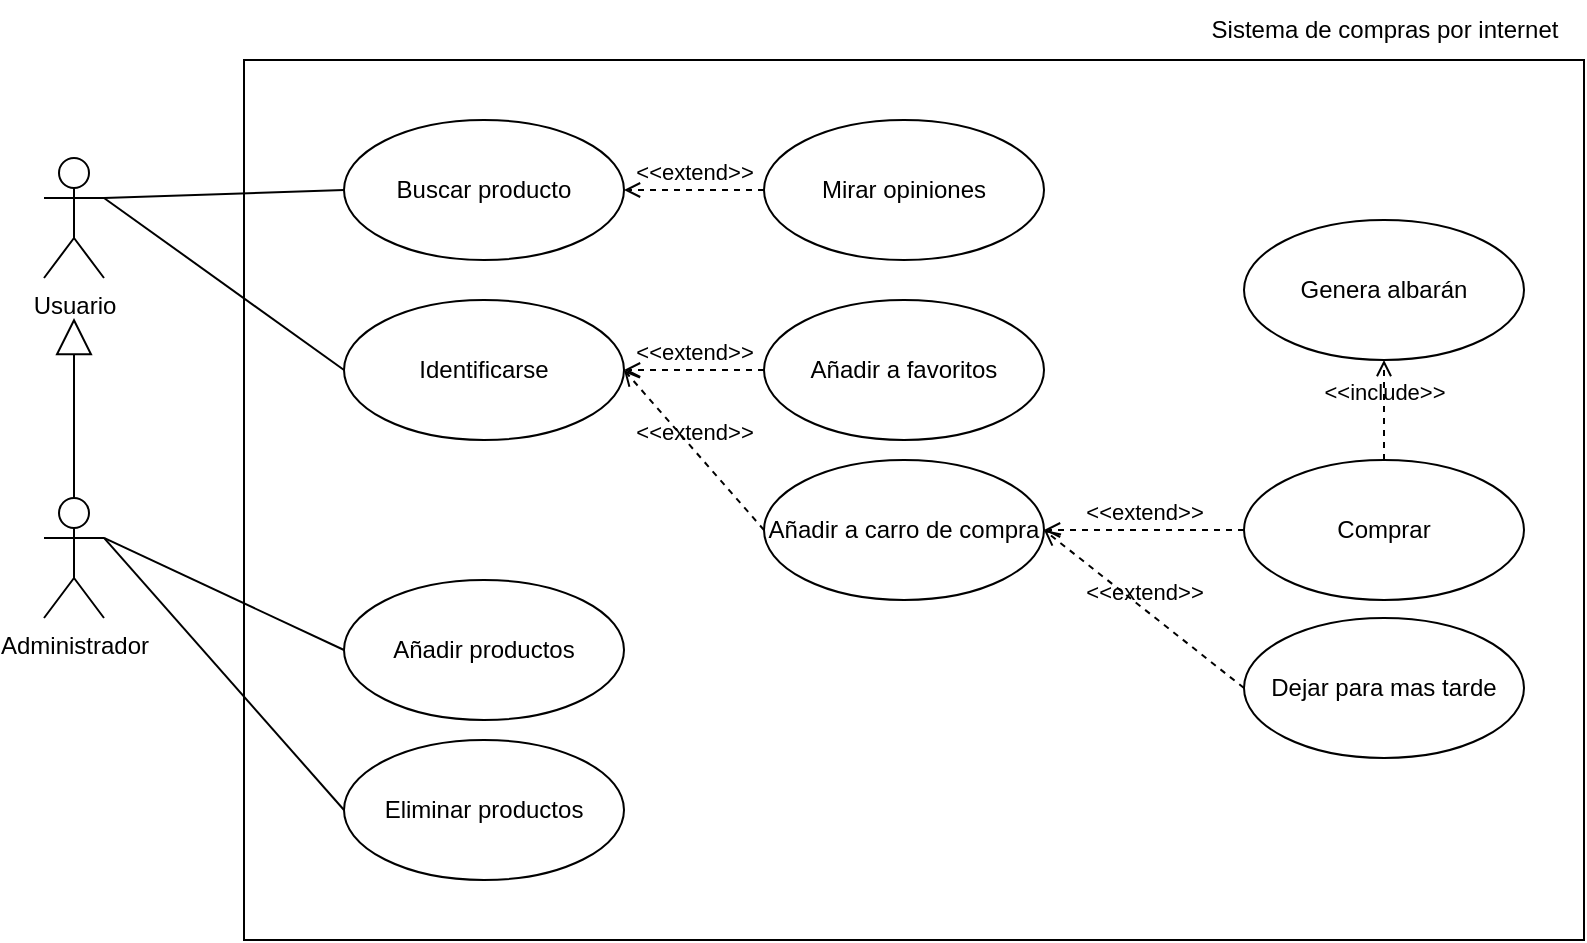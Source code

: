 <mxfile version="21.6.1" type="device">
  <diagram name="Página-1" id="2Guy7o4V-QTyoyazERY4">
    <mxGraphModel dx="1292" dy="753" grid="1" gridSize="10" guides="1" tooltips="1" connect="1" arrows="1" fold="1" page="1" pageScale="1" pageWidth="1169" pageHeight="827" math="0" shadow="0">
      <root>
        <mxCell id="0" />
        <mxCell id="1" parent="0" />
        <mxCell id="60BjAYQ5_I21gppal00s-28" value="" style="rounded=0;whiteSpace=wrap;html=1;" vertex="1" parent="1">
          <mxGeometry x="310" y="100" width="670" height="440" as="geometry" />
        </mxCell>
        <mxCell id="60BjAYQ5_I21gppal00s-1" value="Usuario" style="shape=umlActor;verticalLabelPosition=bottom;verticalAlign=top;html=1;outlineConnect=0;" vertex="1" parent="1">
          <mxGeometry x="210" y="149" width="30" height="60" as="geometry" />
        </mxCell>
        <mxCell id="60BjAYQ5_I21gppal00s-2" value="Administrador" style="shape=umlActor;verticalLabelPosition=bottom;verticalAlign=top;html=1;outlineConnect=0;" vertex="1" parent="1">
          <mxGeometry x="210" y="319" width="30" height="60" as="geometry" />
        </mxCell>
        <mxCell id="60BjAYQ5_I21gppal00s-3" value="" style="endArrow=block;endSize=16;endFill=0;html=1;rounded=0;exitX=0.5;exitY=0;exitDx=0;exitDy=0;exitPerimeter=0;" edge="1" parent="1" source="60BjAYQ5_I21gppal00s-2">
          <mxGeometry width="160" relative="1" as="geometry">
            <mxPoint x="290" y="289" as="sourcePoint" />
            <mxPoint x="225" y="229" as="targetPoint" />
          </mxGeometry>
        </mxCell>
        <mxCell id="60BjAYQ5_I21gppal00s-5" value="Buscar producto" style="ellipse;whiteSpace=wrap;html=1;" vertex="1" parent="1">
          <mxGeometry x="360" y="130" width="140" height="70" as="geometry" />
        </mxCell>
        <mxCell id="60BjAYQ5_I21gppal00s-6" value="Mirar opiniones" style="ellipse;whiteSpace=wrap;html=1;" vertex="1" parent="1">
          <mxGeometry x="570" y="130" width="140" height="70" as="geometry" />
        </mxCell>
        <mxCell id="60BjAYQ5_I21gppal00s-7" value="&amp;lt;&amp;lt;extend&amp;gt;&amp;gt;" style="html=1;verticalAlign=bottom;labelBackgroundColor=none;endArrow=open;endFill=0;dashed=1;rounded=0;entryX=1;entryY=0.5;entryDx=0;entryDy=0;exitX=0;exitY=0.5;exitDx=0;exitDy=0;" edge="1" parent="1" source="60BjAYQ5_I21gppal00s-6" target="60BjAYQ5_I21gppal00s-5">
          <mxGeometry width="160" relative="1" as="geometry">
            <mxPoint x="500" y="270" as="sourcePoint" />
            <mxPoint x="660" y="270" as="targetPoint" />
          </mxGeometry>
        </mxCell>
        <mxCell id="60BjAYQ5_I21gppal00s-8" value="Añadir a favoritos" style="ellipse;whiteSpace=wrap;html=1;" vertex="1" parent="1">
          <mxGeometry x="570" y="220" width="140" height="70" as="geometry" />
        </mxCell>
        <mxCell id="60BjAYQ5_I21gppal00s-9" value="Identificarse" style="ellipse;whiteSpace=wrap;html=1;" vertex="1" parent="1">
          <mxGeometry x="360" y="220" width="140" height="70" as="geometry" />
        </mxCell>
        <mxCell id="60BjAYQ5_I21gppal00s-11" value="&amp;lt;&amp;lt;extend&amp;gt;&amp;gt;" style="html=1;verticalAlign=bottom;labelBackgroundColor=none;endArrow=open;endFill=0;dashed=1;rounded=0;entryX=1;entryY=0.5;entryDx=0;entryDy=0;exitX=0;exitY=0.5;exitDx=0;exitDy=0;" edge="1" parent="1" source="60BjAYQ5_I21gppal00s-8" target="60BjAYQ5_I21gppal00s-9">
          <mxGeometry width="160" relative="1" as="geometry">
            <mxPoint x="580" y="175" as="sourcePoint" />
            <mxPoint x="510" y="175" as="targetPoint" />
          </mxGeometry>
        </mxCell>
        <mxCell id="60BjAYQ5_I21gppal00s-12" value="Añadir a carro de compra" style="ellipse;whiteSpace=wrap;html=1;" vertex="1" parent="1">
          <mxGeometry x="570" y="300" width="140" height="70" as="geometry" />
        </mxCell>
        <mxCell id="60BjAYQ5_I21gppal00s-13" value="&amp;lt;&amp;lt;extend&amp;gt;&amp;gt;" style="html=1;verticalAlign=bottom;labelBackgroundColor=none;endArrow=open;endFill=0;dashed=1;rounded=0;entryX=1;entryY=0.5;entryDx=0;entryDy=0;exitX=0;exitY=0.5;exitDx=0;exitDy=0;" edge="1" parent="1" source="60BjAYQ5_I21gppal00s-12" target="60BjAYQ5_I21gppal00s-9">
          <mxGeometry width="160" relative="1" as="geometry">
            <mxPoint x="580" y="265" as="sourcePoint" />
            <mxPoint x="510" y="265" as="targetPoint" />
          </mxGeometry>
        </mxCell>
        <mxCell id="60BjAYQ5_I21gppal00s-14" value="Comprar" style="ellipse;whiteSpace=wrap;html=1;" vertex="1" parent="1">
          <mxGeometry x="810" y="300" width="140" height="70" as="geometry" />
        </mxCell>
        <mxCell id="60BjAYQ5_I21gppal00s-15" value="Dejar para mas tarde" style="ellipse;whiteSpace=wrap;html=1;" vertex="1" parent="1">
          <mxGeometry x="810" y="379" width="140" height="70" as="geometry" />
        </mxCell>
        <mxCell id="60BjAYQ5_I21gppal00s-16" value="&amp;lt;&amp;lt;extend&amp;gt;&amp;gt;" style="html=1;verticalAlign=bottom;labelBackgroundColor=none;endArrow=open;endFill=0;dashed=1;rounded=0;entryX=1;entryY=0.5;entryDx=0;entryDy=0;exitX=0;exitY=0.5;exitDx=0;exitDy=0;" edge="1" parent="1" source="60BjAYQ5_I21gppal00s-14" target="60BjAYQ5_I21gppal00s-12">
          <mxGeometry width="160" relative="1" as="geometry">
            <mxPoint x="580" y="345" as="sourcePoint" />
            <mxPoint x="510" y="265" as="targetPoint" />
          </mxGeometry>
        </mxCell>
        <mxCell id="60BjAYQ5_I21gppal00s-17" value="&amp;lt;&amp;lt;extend&amp;gt;&amp;gt;" style="html=1;verticalAlign=bottom;labelBackgroundColor=none;endArrow=open;endFill=0;dashed=1;rounded=0;entryX=1;entryY=0.5;entryDx=0;entryDy=0;exitX=0;exitY=0.5;exitDx=0;exitDy=0;" edge="1" parent="1" source="60BjAYQ5_I21gppal00s-15" target="60BjAYQ5_I21gppal00s-12">
          <mxGeometry width="160" relative="1" as="geometry">
            <mxPoint x="820" y="345" as="sourcePoint" />
            <mxPoint x="720" y="345" as="targetPoint" />
          </mxGeometry>
        </mxCell>
        <mxCell id="60BjAYQ5_I21gppal00s-18" value="Genera albarán" style="ellipse;whiteSpace=wrap;html=1;" vertex="1" parent="1">
          <mxGeometry x="810" y="180" width="140" height="70" as="geometry" />
        </mxCell>
        <mxCell id="60BjAYQ5_I21gppal00s-20" value="&amp;lt;&amp;lt;include&amp;gt;&amp;gt;" style="html=1;verticalAlign=bottom;labelBackgroundColor=none;endArrow=open;endFill=0;dashed=1;rounded=0;exitX=0.5;exitY=0;exitDx=0;exitDy=0;entryX=0.5;entryY=1;entryDx=0;entryDy=0;" edge="1" parent="1" source="60BjAYQ5_I21gppal00s-14" target="60BjAYQ5_I21gppal00s-18">
          <mxGeometry width="160" relative="1" as="geometry">
            <mxPoint x="820" y="140" as="sourcePoint" />
            <mxPoint x="980" y="140" as="targetPoint" />
          </mxGeometry>
        </mxCell>
        <mxCell id="60BjAYQ5_I21gppal00s-21" value="Añadir productos" style="ellipse;whiteSpace=wrap;html=1;" vertex="1" parent="1">
          <mxGeometry x="360" y="360" width="140" height="70" as="geometry" />
        </mxCell>
        <mxCell id="60BjAYQ5_I21gppal00s-22" value="Eliminar productos" style="ellipse;whiteSpace=wrap;html=1;" vertex="1" parent="1">
          <mxGeometry x="360" y="440" width="140" height="70" as="geometry" />
        </mxCell>
        <mxCell id="60BjAYQ5_I21gppal00s-23" value="" style="endArrow=none;html=1;rounded=0;exitX=1;exitY=0.333;exitDx=0;exitDy=0;exitPerimeter=0;entryX=0;entryY=0.5;entryDx=0;entryDy=0;" edge="1" parent="1" source="60BjAYQ5_I21gppal00s-1" target="60BjAYQ5_I21gppal00s-5">
          <mxGeometry width="50" height="50" relative="1" as="geometry">
            <mxPoint x="590" y="260" as="sourcePoint" />
            <mxPoint x="640" y="210" as="targetPoint" />
          </mxGeometry>
        </mxCell>
        <mxCell id="60BjAYQ5_I21gppal00s-24" value="" style="endArrow=none;html=1;rounded=0;exitX=1;exitY=0.333;exitDx=0;exitDy=0;exitPerimeter=0;entryX=0;entryY=0.5;entryDx=0;entryDy=0;" edge="1" parent="1" source="60BjAYQ5_I21gppal00s-1" target="60BjAYQ5_I21gppal00s-9">
          <mxGeometry width="50" height="50" relative="1" as="geometry">
            <mxPoint x="250" y="120" as="sourcePoint" />
            <mxPoint x="370" y="175" as="targetPoint" />
          </mxGeometry>
        </mxCell>
        <mxCell id="60BjAYQ5_I21gppal00s-25" value="" style="endArrow=none;html=1;rounded=0;exitX=1;exitY=0.333;exitDx=0;exitDy=0;exitPerimeter=0;entryX=0;entryY=0.5;entryDx=0;entryDy=0;" edge="1" parent="1" source="60BjAYQ5_I21gppal00s-2" target="60BjAYQ5_I21gppal00s-21">
          <mxGeometry width="50" height="50" relative="1" as="geometry">
            <mxPoint x="250" y="120" as="sourcePoint" />
            <mxPoint x="370" y="265" as="targetPoint" />
          </mxGeometry>
        </mxCell>
        <mxCell id="60BjAYQ5_I21gppal00s-27" value="" style="endArrow=none;html=1;rounded=0;exitX=1;exitY=0.333;exitDx=0;exitDy=0;exitPerimeter=0;entryX=0;entryY=0.5;entryDx=0;entryDy=0;" edge="1" parent="1" source="60BjAYQ5_I21gppal00s-2" target="60BjAYQ5_I21gppal00s-22">
          <mxGeometry width="50" height="50" relative="1" as="geometry">
            <mxPoint x="250" y="290" as="sourcePoint" />
            <mxPoint x="370" y="405" as="targetPoint" />
          </mxGeometry>
        </mxCell>
        <mxCell id="60BjAYQ5_I21gppal00s-29" value="Sistema de compras por internet" style="text;html=1;align=center;verticalAlign=middle;resizable=0;points=[];autosize=1;strokeColor=none;fillColor=none;" vertex="1" parent="1">
          <mxGeometry x="780" y="70" width="200" height="30" as="geometry" />
        </mxCell>
      </root>
    </mxGraphModel>
  </diagram>
</mxfile>
